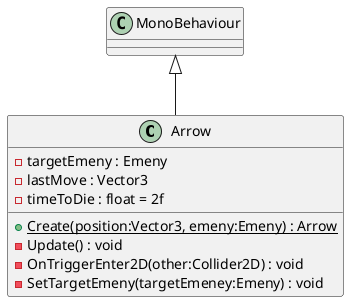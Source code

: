 @startuml
class Arrow {
    + {static} Create(position:Vector3, emeny:Emeny) : Arrow
    - targetEmeny : Emeny
    - lastMove : Vector3
    - timeToDie : float = 2f
    - Update() : void
    - OnTriggerEnter2D(other:Collider2D) : void
    - SetTargetEmeny(targetEmeney:Emeny) : void
}
MonoBehaviour <|-- Arrow
@enduml
